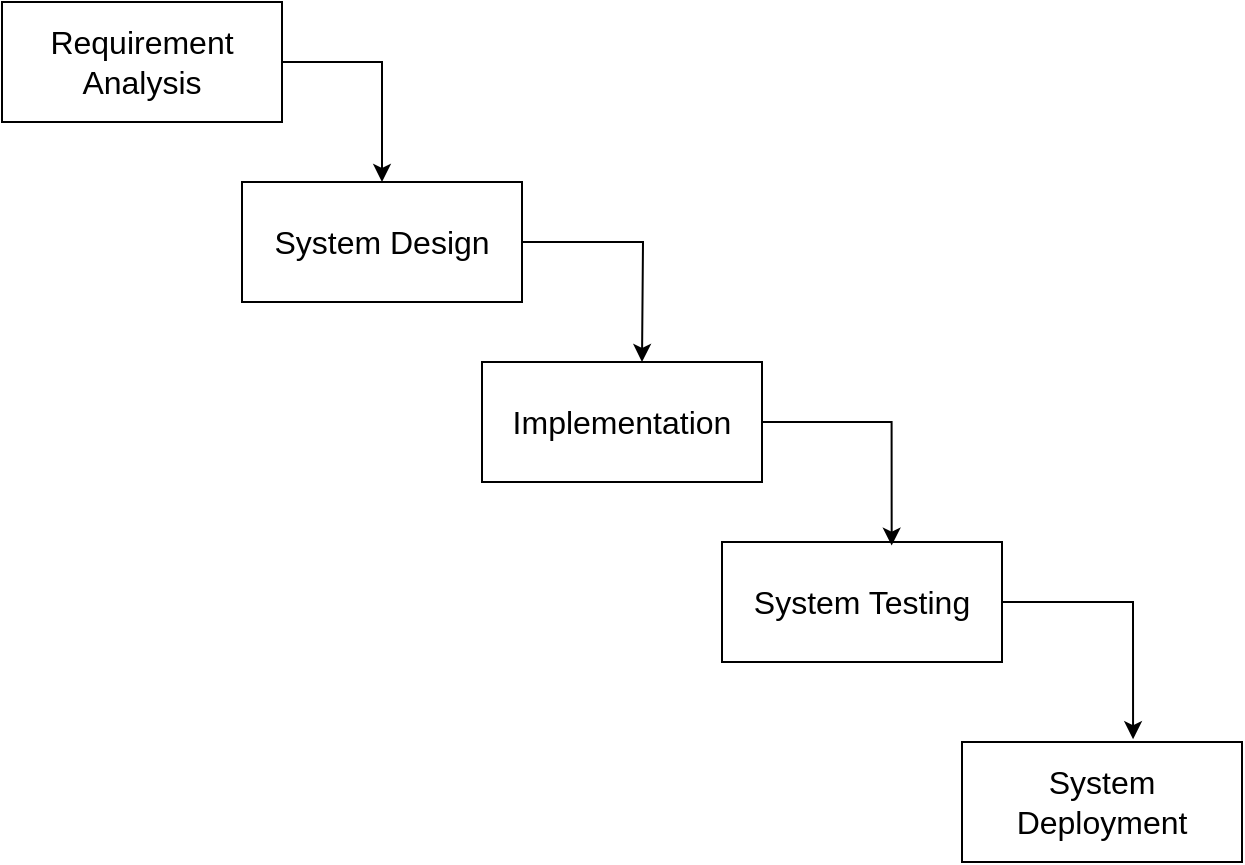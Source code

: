 <mxfile version="23.1.5" type="device">
  <diagram name="Page-1" id="zwlCtYF62o2zhJhluyjN">
    <mxGraphModel dx="1727" dy="1090" grid="1" gridSize="10" guides="1" tooltips="1" connect="1" arrows="1" fold="1" page="1" pageScale="1" pageWidth="850" pageHeight="1100" math="0" shadow="0">
      <root>
        <mxCell id="0" />
        <mxCell id="1" parent="0" />
        <mxCell id="aqf8Z1fvCs9iNz8IQgEu-7" style="edgeStyle=orthogonalEdgeStyle;rounded=0;orthogonalLoop=1;jettySize=auto;html=1;exitX=1;exitY=0.5;exitDx=0;exitDy=0;entryX=0.5;entryY=0;entryDx=0;entryDy=0;" edge="1" parent="1" source="aqf8Z1fvCs9iNz8IQgEu-1" target="aqf8Z1fvCs9iNz8IQgEu-3">
          <mxGeometry relative="1" as="geometry" />
        </mxCell>
        <mxCell id="aqf8Z1fvCs9iNz8IQgEu-1" value="&lt;font size=&quot;3&quot;&gt;Requirement&lt;br&gt;Analysis&lt;br&gt;&lt;/font&gt;" style="rounded=0;whiteSpace=wrap;html=1;" vertex="1" parent="1">
          <mxGeometry x="200" y="160" width="140" height="60" as="geometry" />
        </mxCell>
        <mxCell id="aqf8Z1fvCs9iNz8IQgEu-3" value="&lt;font size=&quot;3&quot;&gt;System Design&lt;br&gt;&lt;/font&gt;" style="rounded=0;whiteSpace=wrap;html=1;" vertex="1" parent="1">
          <mxGeometry x="320" y="250" width="140" height="60" as="geometry" />
        </mxCell>
        <mxCell id="aqf8Z1fvCs9iNz8IQgEu-4" value="&lt;font size=&quot;3&quot;&gt;Implementation&lt;br&gt;&lt;/font&gt;" style="rounded=0;whiteSpace=wrap;html=1;" vertex="1" parent="1">
          <mxGeometry x="440" y="340" width="140" height="60" as="geometry" />
        </mxCell>
        <mxCell id="aqf8Z1fvCs9iNz8IQgEu-5" value="&lt;font size=&quot;3&quot;&gt;System Testing&lt;br&gt;&lt;/font&gt;" style="rounded=0;whiteSpace=wrap;html=1;" vertex="1" parent="1">
          <mxGeometry x="560" y="430" width="140" height="60" as="geometry" />
        </mxCell>
        <mxCell id="aqf8Z1fvCs9iNz8IQgEu-6" value="&lt;font size=&quot;3&quot;&gt;System&lt;br&gt;Deployment&lt;br&gt;&lt;/font&gt;" style="rounded=0;whiteSpace=wrap;html=1;" vertex="1" parent="1">
          <mxGeometry x="680" y="530" width="140" height="60" as="geometry" />
        </mxCell>
        <mxCell id="aqf8Z1fvCs9iNz8IQgEu-8" style="edgeStyle=orthogonalEdgeStyle;rounded=0;orthogonalLoop=1;jettySize=auto;html=1;exitX=1;exitY=0.5;exitDx=0;exitDy=0;" edge="1" parent="1" source="aqf8Z1fvCs9iNz8IQgEu-3">
          <mxGeometry relative="1" as="geometry">
            <mxPoint x="520" y="340" as="targetPoint" />
          </mxGeometry>
        </mxCell>
        <mxCell id="aqf8Z1fvCs9iNz8IQgEu-9" style="edgeStyle=orthogonalEdgeStyle;rounded=0;orthogonalLoop=1;jettySize=auto;html=1;exitX=1;exitY=0.5;exitDx=0;exitDy=0;entryX=0.606;entryY=0.03;entryDx=0;entryDy=0;entryPerimeter=0;" edge="1" parent="1" source="aqf8Z1fvCs9iNz8IQgEu-4" target="aqf8Z1fvCs9iNz8IQgEu-5">
          <mxGeometry relative="1" as="geometry" />
        </mxCell>
        <mxCell id="aqf8Z1fvCs9iNz8IQgEu-10" style="edgeStyle=orthogonalEdgeStyle;rounded=0;orthogonalLoop=1;jettySize=auto;html=1;exitX=1;exitY=0.5;exitDx=0;exitDy=0;entryX=0.611;entryY=-0.023;entryDx=0;entryDy=0;entryPerimeter=0;" edge="1" parent="1" source="aqf8Z1fvCs9iNz8IQgEu-5" target="aqf8Z1fvCs9iNz8IQgEu-6">
          <mxGeometry relative="1" as="geometry" />
        </mxCell>
      </root>
    </mxGraphModel>
  </diagram>
</mxfile>
